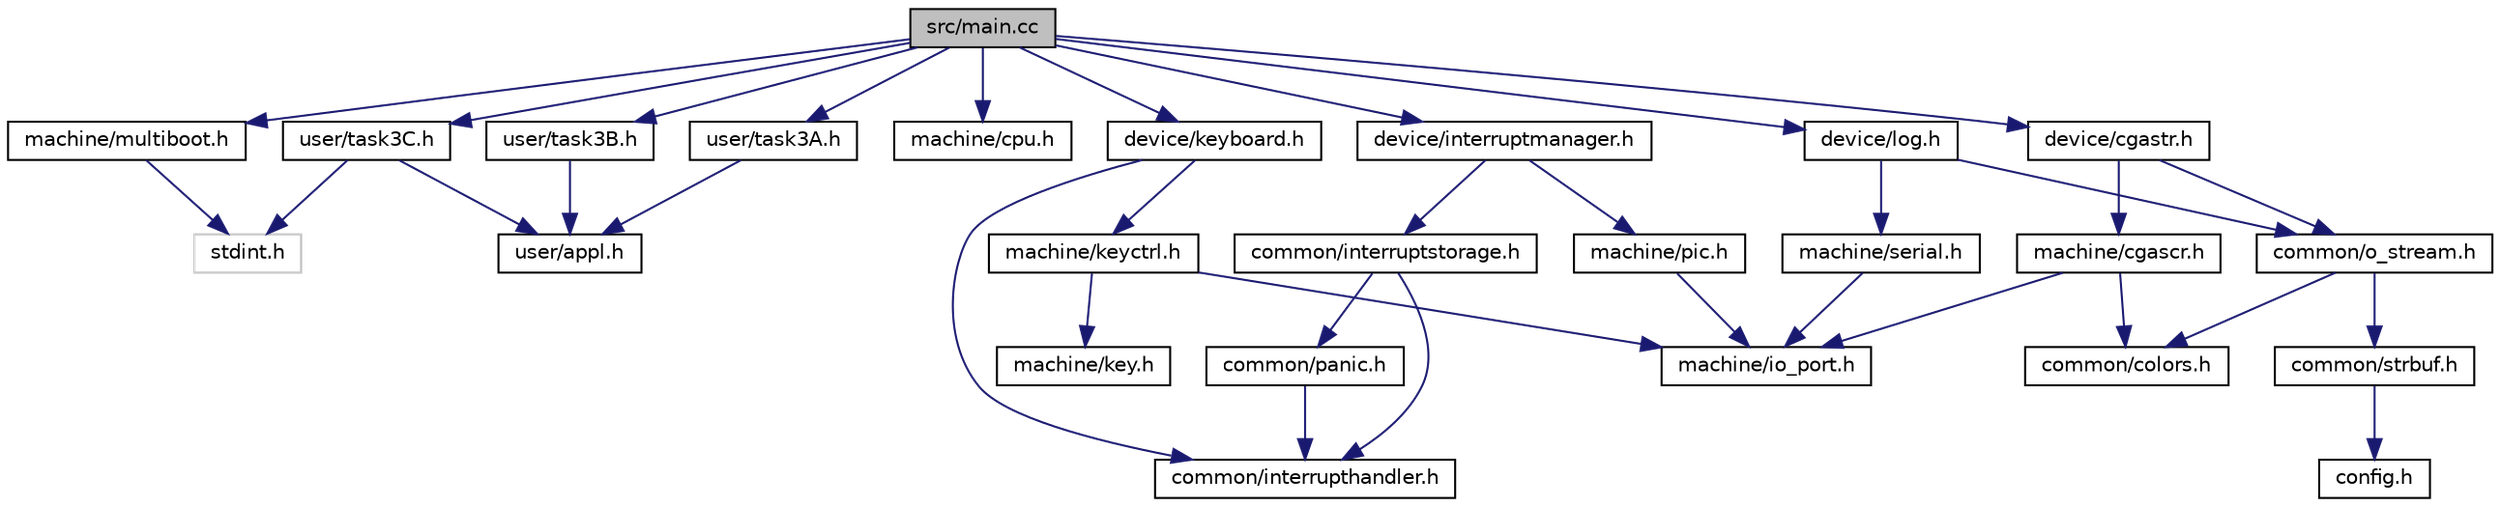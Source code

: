 digraph "src/main.cc"
{
  bgcolor="transparent";
  edge [fontname="Helvetica",fontsize="10",labelfontname="Helvetica",labelfontsize="10"];
  node [fontname="Helvetica",fontsize="10",shape=record];
  Node1 [label="src/main.cc",height=0.2,width=0.4,color="black", fillcolor="grey75", style="filled", fontcolor="black"];
  Node1 -> Node2 [color="midnightblue",fontsize="10",style="solid",fontname="Helvetica"];
  Node2 [label="machine/multiboot.h",height=0.2,width=0.4,color="black",URL="$multiboot_8h.html"];
  Node2 -> Node3 [color="midnightblue",fontsize="10",style="solid",fontname="Helvetica"];
  Node3 [label="stdint.h",height=0.2,width=0.4,color="grey75"];
  Node1 -> Node4 [color="midnightblue",fontsize="10",style="solid",fontname="Helvetica"];
  Node4 [label="machine/cpu.h",height=0.2,width=0.4,color="black",URL="$machine_2cpu_8h.html"];
  Node1 -> Node5 [color="midnightblue",fontsize="10",style="solid",fontname="Helvetica"];
  Node5 [label="device/interruptmanager.h",height=0.2,width=0.4,color="black",URL="$interruptmanager_8h.html"];
  Node5 -> Node6 [color="midnightblue",fontsize="10",style="solid",fontname="Helvetica"];
  Node6 [label="common/interruptstorage.h",height=0.2,width=0.4,color="black",URL="$interruptstorage_8h.html"];
  Node6 -> Node7 [color="midnightblue",fontsize="10",style="solid",fontname="Helvetica"];
  Node7 [label="common/interrupthandler.h",height=0.2,width=0.4,color="black",URL="$interrupthandler_8h.html"];
  Node6 -> Node8 [color="midnightblue",fontsize="10",style="solid",fontname="Helvetica"];
  Node8 [label="common/panic.h",height=0.2,width=0.4,color="black",URL="$panic_8h.html"];
  Node8 -> Node7 [color="midnightblue",fontsize="10",style="solid",fontname="Helvetica"];
  Node5 -> Node9 [color="midnightblue",fontsize="10",style="solid",fontname="Helvetica"];
  Node9 [label="machine/pic.h",height=0.2,width=0.4,color="black",URL="$pic_8h.html"];
  Node9 -> Node10 [color="midnightblue",fontsize="10",style="solid",fontname="Helvetica"];
  Node10 [label="machine/io_port.h",height=0.2,width=0.4,color="black",URL="$io__port_8h.html"];
  Node1 -> Node11 [color="midnightblue",fontsize="10",style="solid",fontname="Helvetica"];
  Node11 [label="device/keyboard.h",height=0.2,width=0.4,color="black",URL="$device_2keyboard_8h.html"];
  Node11 -> Node12 [color="midnightblue",fontsize="10",style="solid",fontname="Helvetica"];
  Node12 [label="machine/keyctrl.h",height=0.2,width=0.4,color="black",URL="$keyctrl_8h.html"];
  Node12 -> Node10 [color="midnightblue",fontsize="10",style="solid",fontname="Helvetica"];
  Node12 -> Node13 [color="midnightblue",fontsize="10",style="solid",fontname="Helvetica"];
  Node13 [label="machine/key.h",height=0.2,width=0.4,color="black",URL="$key_8h.html"];
  Node11 -> Node7 [color="midnightblue",fontsize="10",style="solid",fontname="Helvetica"];
  Node1 -> Node14 [color="midnightblue",fontsize="10",style="solid",fontname="Helvetica"];
  Node14 [label="device/cgastr.h",height=0.2,width=0.4,color="black",URL="$cgastr_8h.html"];
  Node14 -> Node15 [color="midnightblue",fontsize="10",style="solid",fontname="Helvetica"];
  Node15 [label="common/o_stream.h",height=0.2,width=0.4,color="black",URL="$o__stream_8h.html"];
  Node15 -> Node16 [color="midnightblue",fontsize="10",style="solid",fontname="Helvetica"];
  Node16 [label="common/strbuf.h",height=0.2,width=0.4,color="black",URL="$strbuf_8h.html"];
  Node16 -> Node17 [color="midnightblue",fontsize="10",style="solid",fontname="Helvetica"];
  Node17 [label="config.h",height=0.2,width=0.4,color="black",URL="$config_8h.html",tooltip="verschiedene defines für Einstellungen "];
  Node15 -> Node18 [color="midnightblue",fontsize="10",style="solid",fontname="Helvetica"];
  Node18 [label="common/colors.h",height=0.2,width=0.4,color="black",URL="$colors_8h.html"];
  Node14 -> Node19 [color="midnightblue",fontsize="10",style="solid",fontname="Helvetica"];
  Node19 [label="machine/cgascr.h",height=0.2,width=0.4,color="black",URL="$cgascr_8h.html"];
  Node19 -> Node10 [color="midnightblue",fontsize="10",style="solid",fontname="Helvetica"];
  Node19 -> Node18 [color="midnightblue",fontsize="10",style="solid",fontname="Helvetica"];
  Node1 -> Node20 [color="midnightblue",fontsize="10",style="solid",fontname="Helvetica"];
  Node20 [label="device/log.h",height=0.2,width=0.4,color="black",URL="$device_2log_8h.html"];
  Node20 -> Node15 [color="midnightblue",fontsize="10",style="solid",fontname="Helvetica"];
  Node20 -> Node21 [color="midnightblue",fontsize="10",style="solid",fontname="Helvetica"];
  Node21 [label="machine/serial.h",height=0.2,width=0.4,color="black",URL="$serial_8h.html"];
  Node21 -> Node10 [color="midnightblue",fontsize="10",style="solid",fontname="Helvetica"];
  Node1 -> Node22 [color="midnightblue",fontsize="10",style="solid",fontname="Helvetica"];
  Node22 [label="user/task3A.h",height=0.2,width=0.4,color="black",URL="$task3A_8h.html"];
  Node22 -> Node23 [color="midnightblue",fontsize="10",style="solid",fontname="Helvetica"];
  Node23 [label="user/appl.h",height=0.2,width=0.4,color="black",URL="$appl_8h.html",tooltip="Grundklasse für Anwendungen, für die einzelnen Aufgaben benötigt. "];
  Node1 -> Node24 [color="midnightblue",fontsize="10",style="solid",fontname="Helvetica"];
  Node24 [label="user/task3B.h",height=0.2,width=0.4,color="black",URL="$task3B_8h.html"];
  Node24 -> Node23 [color="midnightblue",fontsize="10",style="solid",fontname="Helvetica"];
  Node1 -> Node25 [color="midnightblue",fontsize="10",style="solid",fontname="Helvetica"];
  Node25 [label="user/task3C.h",height=0.2,width=0.4,color="black",URL="$task3C_8h.html"];
  Node25 -> Node23 [color="midnightblue",fontsize="10",style="solid",fontname="Helvetica"];
  Node25 -> Node3 [color="midnightblue",fontsize="10",style="solid",fontname="Helvetica"];
}
